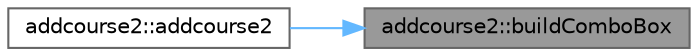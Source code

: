 digraph "addcourse2::buildComboBox"
{
 // LATEX_PDF_SIZE
  bgcolor="transparent";
  edge [fontname=Helvetica,fontsize=10,labelfontname=Helvetica,labelfontsize=10];
  node [fontname=Helvetica,fontsize=10,shape=box,height=0.2,width=0.4];
  rankdir="RL";
  Node1 [label="addcourse2::buildComboBox",height=0.2,width=0.4,color="gray40", fillcolor="grey60", style="filled", fontcolor="black",tooltip="addcourse2::buildComboBox – function name to add the items to the combobox for time and check if the ..."];
  Node1 -> Node2 [dir="back",color="steelblue1",style="solid"];
  Node2 [label="addcourse2::addcourse2",height=0.2,width=0.4,color="grey40", fillcolor="white", style="filled",URL="$classaddcourse2.html#a86fb1205ea55c358cd0799209093bb61",tooltip="constructor of the class addcourse2(ui widget for adding new course)"];
}
